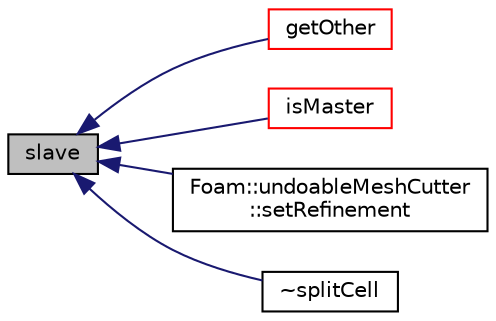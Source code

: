 digraph "slave"
{
  bgcolor="transparent";
  edge [fontname="Helvetica",fontsize="10",labelfontname="Helvetica",labelfontsize="10"];
  node [fontname="Helvetica",fontsize="10",shape=record];
  rankdir="LR";
  Node1 [label="slave",height=0.2,width=0.4,color="black", fillcolor="grey75", style="filled", fontcolor="black"];
  Node1 -> Node2 [dir="back",color="midnightblue",fontsize="10",style="solid",fontname="Helvetica"];
  Node2 [label="getOther",height=0.2,width=0.4,color="red",URL="$a02404.html#a7d3b9183ec2d80a9b25c2edd7995ecbf",tooltip="Returns other half of split cell. I.e. slave if this is master. "];
  Node1 -> Node3 [dir="back",color="midnightblue",fontsize="10",style="solid",fontname="Helvetica"];
  Node3 [label="isMaster",height=0.2,width=0.4,color="red",URL="$a02404.html#a206cb2da7fb83e167ae108e7f3cc4573",tooltip="Check if this is master cell of split. "];
  Node1 -> Node4 [dir="back",color="midnightblue",fontsize="10",style="solid",fontname="Helvetica"];
  Node4 [label="Foam::undoableMeshCutter\l::setRefinement",height=0.2,width=0.4,color="black",URL="$a02735.html#af594f49e4feca31d01fd3c3ce894581e",tooltip="Refine cells acc. to cellCuts. Plays topology changes. "];
  Node1 -> Node5 [dir="back",color="midnightblue",fontsize="10",style="solid",fontname="Helvetica"];
  Node5 [label="~splitCell",height=0.2,width=0.4,color="black",URL="$a02404.html#a9f8da6a47b2bcec1159d371859687d63",tooltip="Destructor. "];
}
